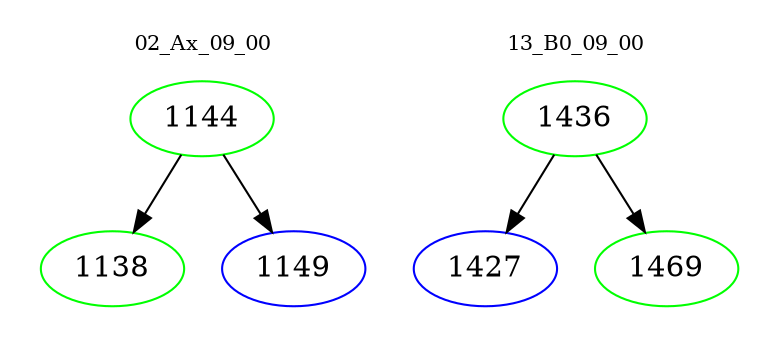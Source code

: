 digraph{
subgraph cluster_0 {
color = white
label = "02_Ax_09_00";
fontsize=10;
T0_1144 [label="1144", color="green"]
T0_1144 -> T0_1138 [color="black"]
T0_1138 [label="1138", color="green"]
T0_1144 -> T0_1149 [color="black"]
T0_1149 [label="1149", color="blue"]
}
subgraph cluster_1 {
color = white
label = "13_B0_09_00";
fontsize=10;
T1_1436 [label="1436", color="green"]
T1_1436 -> T1_1427 [color="black"]
T1_1427 [label="1427", color="blue"]
T1_1436 -> T1_1469 [color="black"]
T1_1469 [label="1469", color="green"]
}
}
